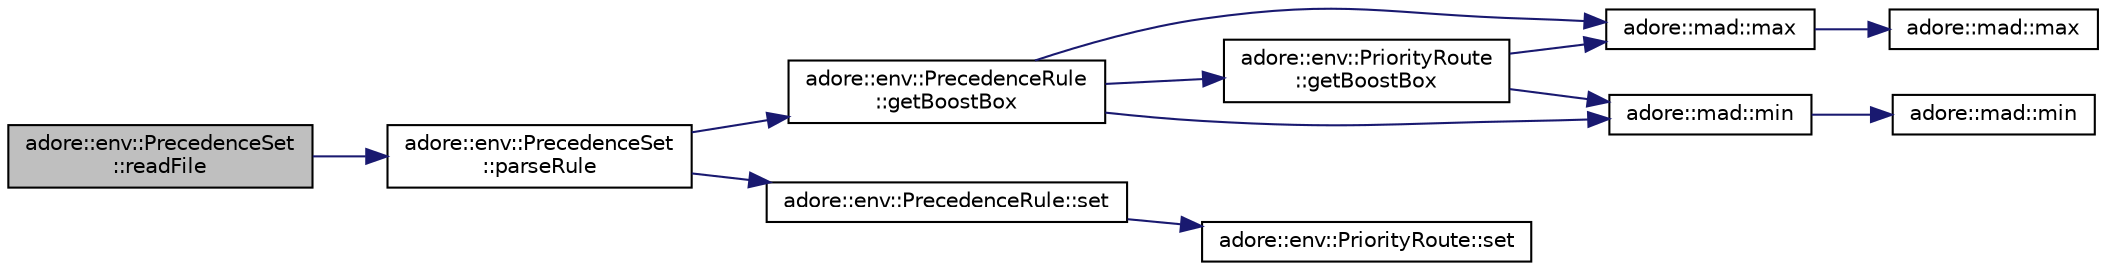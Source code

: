 digraph "adore::env::PrecedenceSet::readFile"
{
 // LATEX_PDF_SIZE
  edge [fontname="Helvetica",fontsize="10",labelfontname="Helvetica",labelfontsize="10"];
  node [fontname="Helvetica",fontsize="10",shape=record];
  rankdir="LR";
  Node1 [label="adore::env::PrecedenceSet\l::readFile",height=0.2,width=0.4,color="black", fillcolor="grey75", style="filled", fontcolor="black",tooltip="reads a set of precedence rules from a file"];
  Node1 -> Node2 [color="midnightblue",fontsize="10",style="solid",fontname="Helvetica"];
  Node2 [label="adore::env::PrecedenceSet\l::parseRule",height=0.2,width=0.4,color="black", fillcolor="white", style="filled",URL="$classadore_1_1env_1_1PrecedenceSet.html#af4cedb571783adb978ab72b1a171a3e4",tooltip="creates a precedence rule from string and adds it to container."];
  Node2 -> Node3 [color="midnightblue",fontsize="10",style="solid",fontname="Helvetica"];
  Node3 [label="adore::env::PrecedenceRule\l::getBoostBox",height=0.2,width=0.4,color="black", fillcolor="white", style="filled",URL="$structadore_1_1env_1_1PrecedenceRule.html#acfb2539d435e02ade68044f01a42771f",tooltip=" "];
  Node3 -> Node4 [color="midnightblue",fontsize="10",style="solid",fontname="Helvetica"];
  Node4 [label="adore::env::PriorityRoute\l::getBoostBox",height=0.2,width=0.4,color="black", fillcolor="white", style="filled",URL="$structadore_1_1env_1_1PriorityRoute.html#ae283e45b1476bc42151905dc7aa35b95",tooltip="returns a box in boost format, which encompasses start/end points"];
  Node4 -> Node5 [color="midnightblue",fontsize="10",style="solid",fontname="Helvetica"];
  Node5 [label="adore::mad::max",height=0.2,width=0.4,color="black", fillcolor="white", style="filled",URL="$namespaceadore_1_1mad.html#adea062854ef0b105a3fdca8cf2aca945",tooltip=" "];
  Node5 -> Node6 [color="midnightblue",fontsize="10",style="solid",fontname="Helvetica"];
  Node6 [label="adore::mad::max",height=0.2,width=0.4,color="black", fillcolor="white", style="filled",URL="$namespaceadore_1_1mad.html#a618a8842fed7b9375957b1e393c58492",tooltip=" "];
  Node4 -> Node7 [color="midnightblue",fontsize="10",style="solid",fontname="Helvetica"];
  Node7 [label="adore::mad::min",height=0.2,width=0.4,color="black", fillcolor="white", style="filled",URL="$namespaceadore_1_1mad.html#ab58ecb752f9bbfe27832e0a2c0e22c2b",tooltip=" "];
  Node7 -> Node8 [color="midnightblue",fontsize="10",style="solid",fontname="Helvetica"];
  Node8 [label="adore::mad::min",height=0.2,width=0.4,color="black", fillcolor="white", style="filled",URL="$namespaceadore_1_1mad.html#ac61b79c007d1859f93a10c04272095a1",tooltip=" "];
  Node3 -> Node5 [color="midnightblue",fontsize="10",style="solid",fontname="Helvetica"];
  Node3 -> Node7 [color="midnightblue",fontsize="10",style="solid",fontname="Helvetica"];
  Node2 -> Node9 [color="midnightblue",fontsize="10",style="solid",fontname="Helvetica"];
  Node9 [label="adore::env::PrecedenceRule::set",height=0.2,width=0.4,color="black", fillcolor="white", style="filled",URL="$structadore_1_1env_1_1PrecedenceRule.html#a87b26793815d7b0a59286aa1b1ddae52",tooltip="reads PrecedenceRule's two PriorityRoutes from the input string exemplary valid string \"0...."];
  Node9 -> Node10 [color="midnightblue",fontsize="10",style="solid",fontname="Helvetica"];
  Node10 [label="adore::env::PriorityRoute::set",height=0.2,width=0.4,color="black", fillcolor="white", style="filled",URL="$structadore_1_1env_1_1PriorityRoute.html#ab66f766f35b752db80700ec310e333de",tooltip="set the two coordinates"];
}
